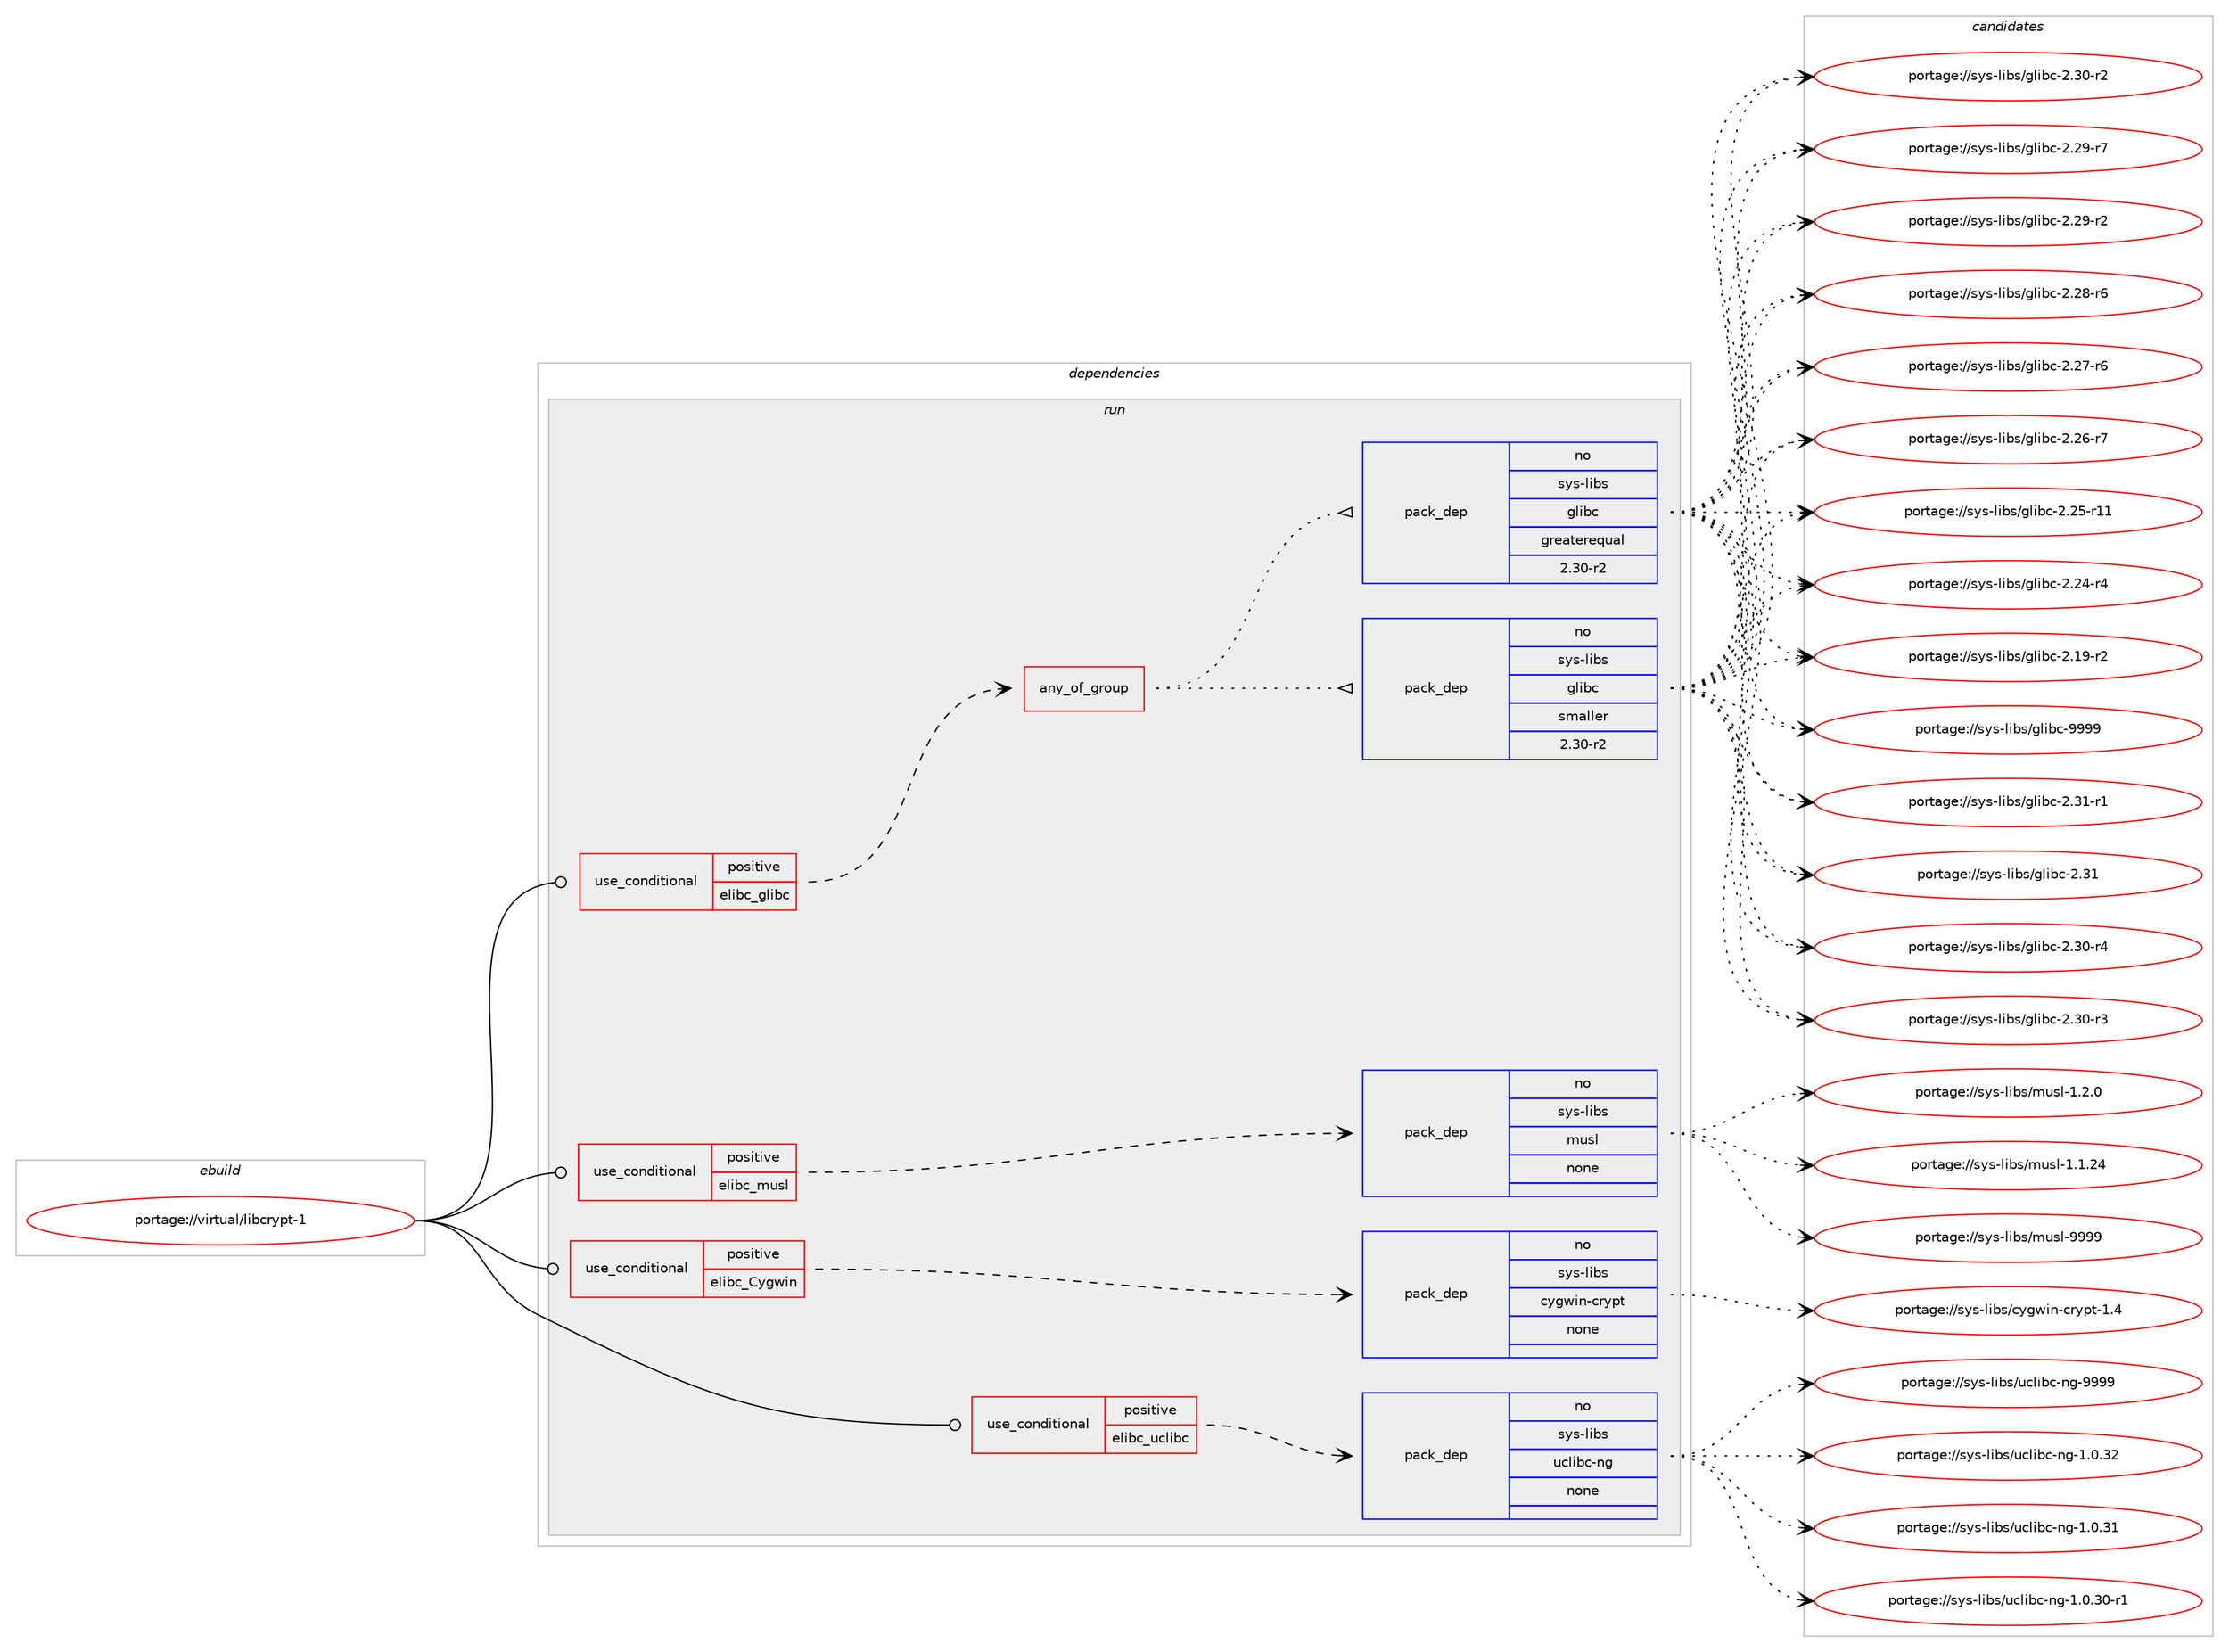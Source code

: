 digraph prolog {

# *************
# Graph options
# *************

newrank=true;
concentrate=true;
compound=true;
graph [rankdir=LR,fontname=Helvetica,fontsize=10,ranksep=1.5];#, ranksep=2.5, nodesep=0.2];
edge  [arrowhead=vee];
node  [fontname=Helvetica,fontsize=10];

# **********
# The ebuild
# **********

subgraph cluster_leftcol {
color=gray;
rank=same;
label=<<i>ebuild</i>>;
id [label="portage://virtual/libcrypt-1", color=red, width=4, href="../virtual/libcrypt-1.svg"];
}

# ****************
# The dependencies
# ****************

subgraph cluster_midcol {
color=gray;
label=<<i>dependencies</i>>;
subgraph cluster_compile {
fillcolor="#eeeeee";
style=filled;
label=<<i>compile</i>>;
}
subgraph cluster_compileandrun {
fillcolor="#eeeeee";
style=filled;
label=<<i>compile and run</i>>;
}
subgraph cluster_run {
fillcolor="#eeeeee";
style=filled;
label=<<i>run</i>>;
subgraph cond3038 {
dependency20654 [label=<<TABLE BORDER="0" CELLBORDER="1" CELLSPACING="0" CELLPADDING="4"><TR><TD ROWSPAN="3" CELLPADDING="10">use_conditional</TD></TR><TR><TD>positive</TD></TR><TR><TD>elibc_Cygwin</TD></TR></TABLE>>, shape=none, color=red];
subgraph pack17107 {
dependency20655 [label=<<TABLE BORDER="0" CELLBORDER="1" CELLSPACING="0" CELLPADDING="4" WIDTH="220"><TR><TD ROWSPAN="6" CELLPADDING="30">pack_dep</TD></TR><TR><TD WIDTH="110">no</TD></TR><TR><TD>sys-libs</TD></TR><TR><TD>cygwin-crypt</TD></TR><TR><TD>none</TD></TR><TR><TD></TD></TR></TABLE>>, shape=none, color=blue];
}
dependency20654:e -> dependency20655:w [weight=20,style="dashed",arrowhead="vee"];
}
id:e -> dependency20654:w [weight=20,style="solid",arrowhead="odot"];
subgraph cond3039 {
dependency20656 [label=<<TABLE BORDER="0" CELLBORDER="1" CELLSPACING="0" CELLPADDING="4"><TR><TD ROWSPAN="3" CELLPADDING="10">use_conditional</TD></TR><TR><TD>positive</TD></TR><TR><TD>elibc_glibc</TD></TR></TABLE>>, shape=none, color=red];
subgraph any507 {
dependency20657 [label=<<TABLE BORDER="0" CELLBORDER="1" CELLSPACING="0" CELLPADDING="4"><TR><TD CELLPADDING="10">any_of_group</TD></TR></TABLE>>, shape=none, color=red];subgraph pack17108 {
dependency20658 [label=<<TABLE BORDER="0" CELLBORDER="1" CELLSPACING="0" CELLPADDING="4" WIDTH="220"><TR><TD ROWSPAN="6" CELLPADDING="30">pack_dep</TD></TR><TR><TD WIDTH="110">no</TD></TR><TR><TD>sys-libs</TD></TR><TR><TD>glibc</TD></TR><TR><TD>greaterequal</TD></TR><TR><TD>2.30-r2</TD></TR></TABLE>>, shape=none, color=blue];
}
dependency20657:e -> dependency20658:w [weight=20,style="dotted",arrowhead="oinv"];
subgraph pack17109 {
dependency20659 [label=<<TABLE BORDER="0" CELLBORDER="1" CELLSPACING="0" CELLPADDING="4" WIDTH="220"><TR><TD ROWSPAN="6" CELLPADDING="30">pack_dep</TD></TR><TR><TD WIDTH="110">no</TD></TR><TR><TD>sys-libs</TD></TR><TR><TD>glibc</TD></TR><TR><TD>smaller</TD></TR><TR><TD>2.30-r2</TD></TR></TABLE>>, shape=none, color=blue];
}
dependency20657:e -> dependency20659:w [weight=20,style="dotted",arrowhead="oinv"];
}
dependency20656:e -> dependency20657:w [weight=20,style="dashed",arrowhead="vee"];
}
id:e -> dependency20656:w [weight=20,style="solid",arrowhead="odot"];
subgraph cond3040 {
dependency20660 [label=<<TABLE BORDER="0" CELLBORDER="1" CELLSPACING="0" CELLPADDING="4"><TR><TD ROWSPAN="3" CELLPADDING="10">use_conditional</TD></TR><TR><TD>positive</TD></TR><TR><TD>elibc_musl</TD></TR></TABLE>>, shape=none, color=red];
subgraph pack17110 {
dependency20661 [label=<<TABLE BORDER="0" CELLBORDER="1" CELLSPACING="0" CELLPADDING="4" WIDTH="220"><TR><TD ROWSPAN="6" CELLPADDING="30">pack_dep</TD></TR><TR><TD WIDTH="110">no</TD></TR><TR><TD>sys-libs</TD></TR><TR><TD>musl</TD></TR><TR><TD>none</TD></TR><TR><TD></TD></TR></TABLE>>, shape=none, color=blue];
}
dependency20660:e -> dependency20661:w [weight=20,style="dashed",arrowhead="vee"];
}
id:e -> dependency20660:w [weight=20,style="solid",arrowhead="odot"];
subgraph cond3041 {
dependency20662 [label=<<TABLE BORDER="0" CELLBORDER="1" CELLSPACING="0" CELLPADDING="4"><TR><TD ROWSPAN="3" CELLPADDING="10">use_conditional</TD></TR><TR><TD>positive</TD></TR><TR><TD>elibc_uclibc</TD></TR></TABLE>>, shape=none, color=red];
subgraph pack17111 {
dependency20663 [label=<<TABLE BORDER="0" CELLBORDER="1" CELLSPACING="0" CELLPADDING="4" WIDTH="220"><TR><TD ROWSPAN="6" CELLPADDING="30">pack_dep</TD></TR><TR><TD WIDTH="110">no</TD></TR><TR><TD>sys-libs</TD></TR><TR><TD>uclibc-ng</TD></TR><TR><TD>none</TD></TR><TR><TD></TD></TR></TABLE>>, shape=none, color=blue];
}
dependency20662:e -> dependency20663:w [weight=20,style="dashed",arrowhead="vee"];
}
id:e -> dependency20662:w [weight=20,style="solid",arrowhead="odot"];
}
}

# **************
# The candidates
# **************

subgraph cluster_choices {
rank=same;
color=gray;
label=<<i>candidates</i>>;

subgraph choice17107 {
color=black;
nodesep=1;
choice11512111545108105981154799121103119105110459911412111211645494652 [label="portage://sys-libs/cygwin-crypt-1.4", color=red, width=4,href="../sys-libs/cygwin-crypt-1.4.svg"];
dependency20655:e -> choice11512111545108105981154799121103119105110459911412111211645494652:w [style=dotted,weight="100"];
}
subgraph choice17108 {
color=black;
nodesep=1;
choice11512111545108105981154710310810598994557575757 [label="portage://sys-libs/glibc-9999", color=red, width=4,href="../sys-libs/glibc-9999.svg"];
choice115121115451081059811547103108105989945504651494511449 [label="portage://sys-libs/glibc-2.31-r1", color=red, width=4,href="../sys-libs/glibc-2.31-r1.svg"];
choice11512111545108105981154710310810598994550465149 [label="portage://sys-libs/glibc-2.31", color=red, width=4,href="../sys-libs/glibc-2.31.svg"];
choice115121115451081059811547103108105989945504651484511452 [label="portage://sys-libs/glibc-2.30-r4", color=red, width=4,href="../sys-libs/glibc-2.30-r4.svg"];
choice115121115451081059811547103108105989945504651484511451 [label="portage://sys-libs/glibc-2.30-r3", color=red, width=4,href="../sys-libs/glibc-2.30-r3.svg"];
choice115121115451081059811547103108105989945504651484511450 [label="portage://sys-libs/glibc-2.30-r2", color=red, width=4,href="../sys-libs/glibc-2.30-r2.svg"];
choice115121115451081059811547103108105989945504650574511455 [label="portage://sys-libs/glibc-2.29-r7", color=red, width=4,href="../sys-libs/glibc-2.29-r7.svg"];
choice115121115451081059811547103108105989945504650574511450 [label="portage://sys-libs/glibc-2.29-r2", color=red, width=4,href="../sys-libs/glibc-2.29-r2.svg"];
choice115121115451081059811547103108105989945504650564511454 [label="portage://sys-libs/glibc-2.28-r6", color=red, width=4,href="../sys-libs/glibc-2.28-r6.svg"];
choice115121115451081059811547103108105989945504650554511454 [label="portage://sys-libs/glibc-2.27-r6", color=red, width=4,href="../sys-libs/glibc-2.27-r6.svg"];
choice115121115451081059811547103108105989945504650544511455 [label="portage://sys-libs/glibc-2.26-r7", color=red, width=4,href="../sys-libs/glibc-2.26-r7.svg"];
choice11512111545108105981154710310810598994550465053451144949 [label="portage://sys-libs/glibc-2.25-r11", color=red, width=4,href="../sys-libs/glibc-2.25-r11.svg"];
choice115121115451081059811547103108105989945504650524511452 [label="portage://sys-libs/glibc-2.24-r4", color=red, width=4,href="../sys-libs/glibc-2.24-r4.svg"];
choice115121115451081059811547103108105989945504649574511450 [label="portage://sys-libs/glibc-2.19-r2", color=red, width=4,href="../sys-libs/glibc-2.19-r2.svg"];
dependency20658:e -> choice11512111545108105981154710310810598994557575757:w [style=dotted,weight="100"];
dependency20658:e -> choice115121115451081059811547103108105989945504651494511449:w [style=dotted,weight="100"];
dependency20658:e -> choice11512111545108105981154710310810598994550465149:w [style=dotted,weight="100"];
dependency20658:e -> choice115121115451081059811547103108105989945504651484511452:w [style=dotted,weight="100"];
dependency20658:e -> choice115121115451081059811547103108105989945504651484511451:w [style=dotted,weight="100"];
dependency20658:e -> choice115121115451081059811547103108105989945504651484511450:w [style=dotted,weight="100"];
dependency20658:e -> choice115121115451081059811547103108105989945504650574511455:w [style=dotted,weight="100"];
dependency20658:e -> choice115121115451081059811547103108105989945504650574511450:w [style=dotted,weight="100"];
dependency20658:e -> choice115121115451081059811547103108105989945504650564511454:w [style=dotted,weight="100"];
dependency20658:e -> choice115121115451081059811547103108105989945504650554511454:w [style=dotted,weight="100"];
dependency20658:e -> choice115121115451081059811547103108105989945504650544511455:w [style=dotted,weight="100"];
dependency20658:e -> choice11512111545108105981154710310810598994550465053451144949:w [style=dotted,weight="100"];
dependency20658:e -> choice115121115451081059811547103108105989945504650524511452:w [style=dotted,weight="100"];
dependency20658:e -> choice115121115451081059811547103108105989945504649574511450:w [style=dotted,weight="100"];
}
subgraph choice17109 {
color=black;
nodesep=1;
choice11512111545108105981154710310810598994557575757 [label="portage://sys-libs/glibc-9999", color=red, width=4,href="../sys-libs/glibc-9999.svg"];
choice115121115451081059811547103108105989945504651494511449 [label="portage://sys-libs/glibc-2.31-r1", color=red, width=4,href="../sys-libs/glibc-2.31-r1.svg"];
choice11512111545108105981154710310810598994550465149 [label="portage://sys-libs/glibc-2.31", color=red, width=4,href="../sys-libs/glibc-2.31.svg"];
choice115121115451081059811547103108105989945504651484511452 [label="portage://sys-libs/glibc-2.30-r4", color=red, width=4,href="../sys-libs/glibc-2.30-r4.svg"];
choice115121115451081059811547103108105989945504651484511451 [label="portage://sys-libs/glibc-2.30-r3", color=red, width=4,href="../sys-libs/glibc-2.30-r3.svg"];
choice115121115451081059811547103108105989945504651484511450 [label="portage://sys-libs/glibc-2.30-r2", color=red, width=4,href="../sys-libs/glibc-2.30-r2.svg"];
choice115121115451081059811547103108105989945504650574511455 [label="portage://sys-libs/glibc-2.29-r7", color=red, width=4,href="../sys-libs/glibc-2.29-r7.svg"];
choice115121115451081059811547103108105989945504650574511450 [label="portage://sys-libs/glibc-2.29-r2", color=red, width=4,href="../sys-libs/glibc-2.29-r2.svg"];
choice115121115451081059811547103108105989945504650564511454 [label="portage://sys-libs/glibc-2.28-r6", color=red, width=4,href="../sys-libs/glibc-2.28-r6.svg"];
choice115121115451081059811547103108105989945504650554511454 [label="portage://sys-libs/glibc-2.27-r6", color=red, width=4,href="../sys-libs/glibc-2.27-r6.svg"];
choice115121115451081059811547103108105989945504650544511455 [label="portage://sys-libs/glibc-2.26-r7", color=red, width=4,href="../sys-libs/glibc-2.26-r7.svg"];
choice11512111545108105981154710310810598994550465053451144949 [label="portage://sys-libs/glibc-2.25-r11", color=red, width=4,href="../sys-libs/glibc-2.25-r11.svg"];
choice115121115451081059811547103108105989945504650524511452 [label="portage://sys-libs/glibc-2.24-r4", color=red, width=4,href="../sys-libs/glibc-2.24-r4.svg"];
choice115121115451081059811547103108105989945504649574511450 [label="portage://sys-libs/glibc-2.19-r2", color=red, width=4,href="../sys-libs/glibc-2.19-r2.svg"];
dependency20659:e -> choice11512111545108105981154710310810598994557575757:w [style=dotted,weight="100"];
dependency20659:e -> choice115121115451081059811547103108105989945504651494511449:w [style=dotted,weight="100"];
dependency20659:e -> choice11512111545108105981154710310810598994550465149:w [style=dotted,weight="100"];
dependency20659:e -> choice115121115451081059811547103108105989945504651484511452:w [style=dotted,weight="100"];
dependency20659:e -> choice115121115451081059811547103108105989945504651484511451:w [style=dotted,weight="100"];
dependency20659:e -> choice115121115451081059811547103108105989945504651484511450:w [style=dotted,weight="100"];
dependency20659:e -> choice115121115451081059811547103108105989945504650574511455:w [style=dotted,weight="100"];
dependency20659:e -> choice115121115451081059811547103108105989945504650574511450:w [style=dotted,weight="100"];
dependency20659:e -> choice115121115451081059811547103108105989945504650564511454:w [style=dotted,weight="100"];
dependency20659:e -> choice115121115451081059811547103108105989945504650554511454:w [style=dotted,weight="100"];
dependency20659:e -> choice115121115451081059811547103108105989945504650544511455:w [style=dotted,weight="100"];
dependency20659:e -> choice11512111545108105981154710310810598994550465053451144949:w [style=dotted,weight="100"];
dependency20659:e -> choice115121115451081059811547103108105989945504650524511452:w [style=dotted,weight="100"];
dependency20659:e -> choice115121115451081059811547103108105989945504649574511450:w [style=dotted,weight="100"];
}
subgraph choice17110 {
color=black;
nodesep=1;
choice1151211154510810598115471091171151084557575757 [label="portage://sys-libs/musl-9999", color=red, width=4,href="../sys-libs/musl-9999.svg"];
choice115121115451081059811547109117115108454946504648 [label="portage://sys-libs/musl-1.2.0", color=red, width=4,href="../sys-libs/musl-1.2.0.svg"];
choice11512111545108105981154710911711510845494649465052 [label="portage://sys-libs/musl-1.1.24", color=red, width=4,href="../sys-libs/musl-1.1.24.svg"];
dependency20661:e -> choice1151211154510810598115471091171151084557575757:w [style=dotted,weight="100"];
dependency20661:e -> choice115121115451081059811547109117115108454946504648:w [style=dotted,weight="100"];
dependency20661:e -> choice11512111545108105981154710911711510845494649465052:w [style=dotted,weight="100"];
}
subgraph choice17111 {
color=black;
nodesep=1;
choice115121115451081059811547117991081059899451101034557575757 [label="portage://sys-libs/uclibc-ng-9999", color=red, width=4,href="../sys-libs/uclibc-ng-9999.svg"];
choice1151211154510810598115471179910810598994511010345494648465150 [label="portage://sys-libs/uclibc-ng-1.0.32", color=red, width=4,href="../sys-libs/uclibc-ng-1.0.32.svg"];
choice1151211154510810598115471179910810598994511010345494648465149 [label="portage://sys-libs/uclibc-ng-1.0.31", color=red, width=4,href="../sys-libs/uclibc-ng-1.0.31.svg"];
choice11512111545108105981154711799108105989945110103454946484651484511449 [label="portage://sys-libs/uclibc-ng-1.0.30-r1", color=red, width=4,href="../sys-libs/uclibc-ng-1.0.30-r1.svg"];
dependency20663:e -> choice115121115451081059811547117991081059899451101034557575757:w [style=dotted,weight="100"];
dependency20663:e -> choice1151211154510810598115471179910810598994511010345494648465150:w [style=dotted,weight="100"];
dependency20663:e -> choice1151211154510810598115471179910810598994511010345494648465149:w [style=dotted,weight="100"];
dependency20663:e -> choice11512111545108105981154711799108105989945110103454946484651484511449:w [style=dotted,weight="100"];
}
}

}
